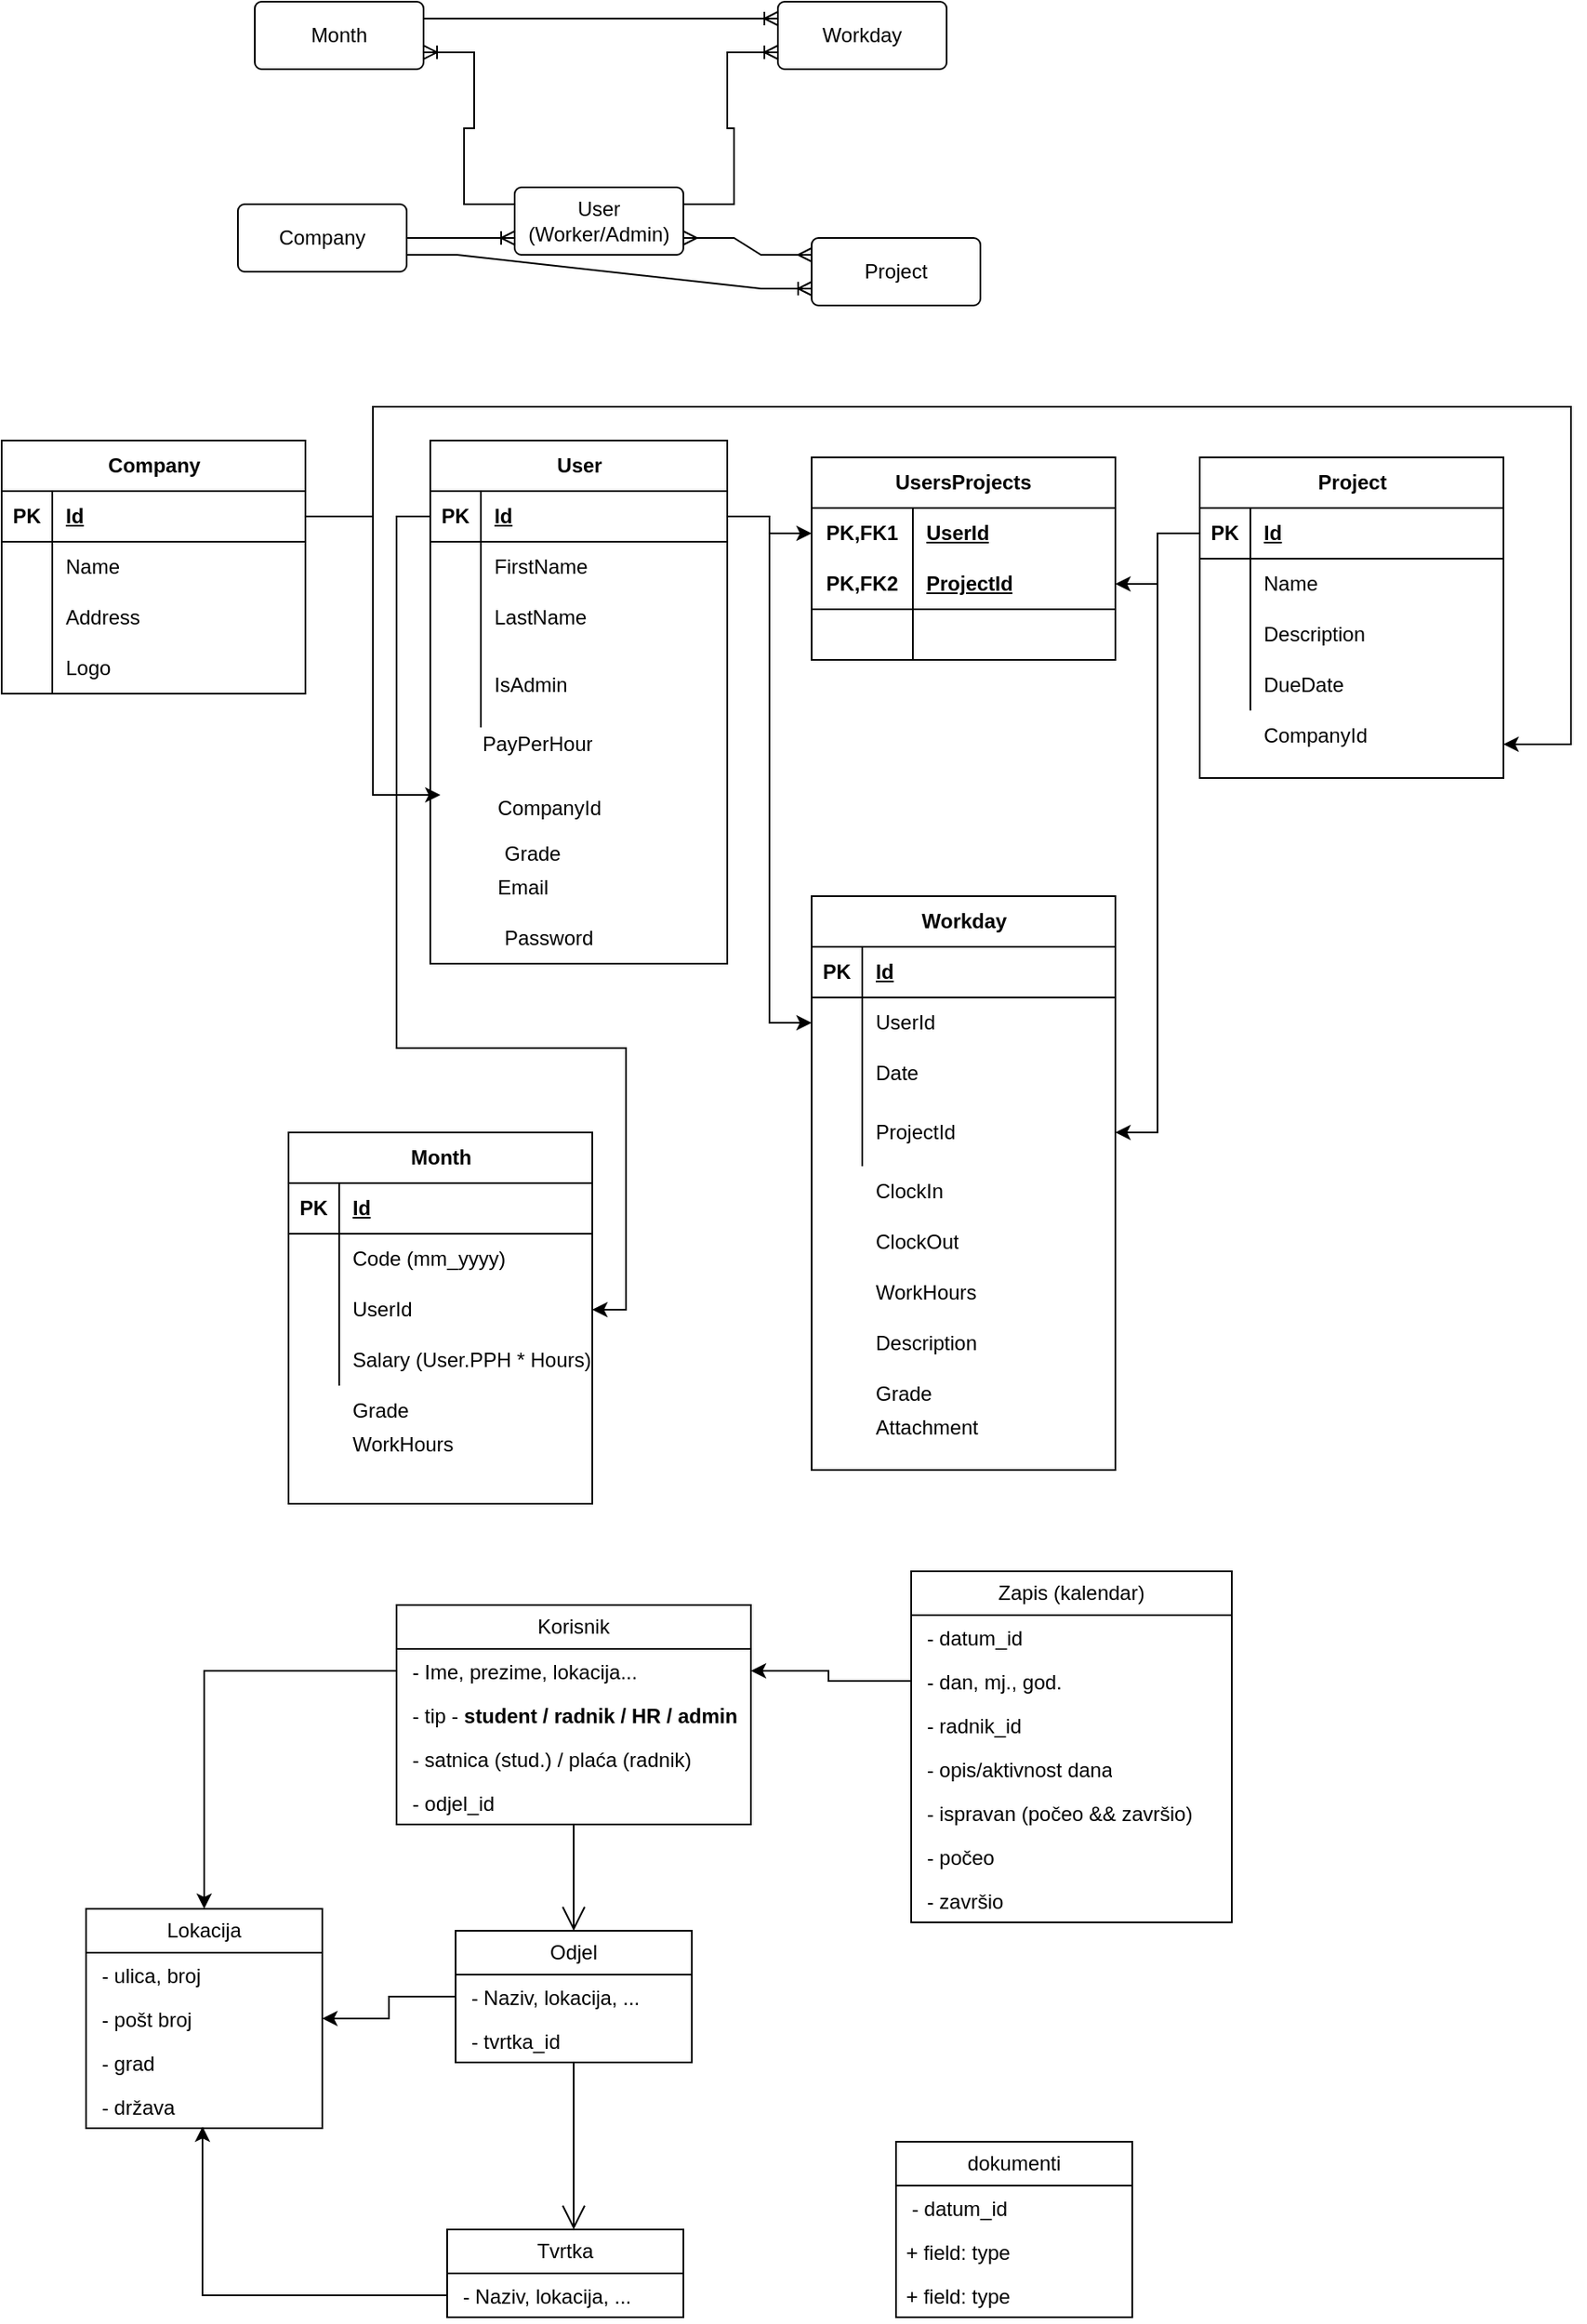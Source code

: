 <mxfile version="21.0.2" type="device"><diagram id="C5RBs43oDa-KdzZeNtuy" name="Page-1"><mxGraphModel dx="1045" dy="1723" grid="1" gridSize="10" guides="1" tooltips="1" connect="1" arrows="1" fold="1" page="1" pageScale="1" pageWidth="827" pageHeight="1169" math="0" shadow="0"><root><mxCell id="WIyWlLk6GJQsqaUBKTNV-0"/><mxCell id="WIyWlLk6GJQsqaUBKTNV-1" parent="WIyWlLk6GJQsqaUBKTNV-0"/><mxCell id="T-mCNKy-rI528gst6yOr-0" value="Korisnik" style="swimlane;fontStyle=0;childLayout=stackLayout;horizontal=1;startSize=26;fillColor=none;horizontalStack=0;resizeParent=1;resizeParentMax=0;resizeLast=0;collapsible=1;marginBottom=0;whiteSpace=wrap;html=1;" parent="WIyWlLk6GJQsqaUBKTNV-1" vertex="1"><mxGeometry x="234" y="-150" width="210" height="130" as="geometry"/></mxCell><mxCell id="T-mCNKy-rI528gst6yOr-1" value="&amp;nbsp;- Ime, prezime, lokacija..." style="text;strokeColor=none;fillColor=none;align=left;verticalAlign=top;spacingLeft=4;spacingRight=4;overflow=hidden;rotatable=0;points=[[0,0.5],[1,0.5]];portConstraint=eastwest;whiteSpace=wrap;html=1;" parent="T-mCNKy-rI528gst6yOr-0" vertex="1"><mxGeometry y="26" width="210" height="26" as="geometry"/></mxCell><mxCell id="T-mCNKy-rI528gst6yOr-2" value="&amp;nbsp;- tip - &lt;b&gt;student&amp;nbsp;/&amp;nbsp;&lt;/b&gt;&lt;b&gt;radnik / HR / admin&lt;/b&gt;" style="text;strokeColor=none;fillColor=none;align=left;verticalAlign=top;spacingLeft=4;spacingRight=4;overflow=hidden;rotatable=0;points=[[0,0.5],[1,0.5]];portConstraint=eastwest;whiteSpace=wrap;html=1;" parent="T-mCNKy-rI528gst6yOr-0" vertex="1"><mxGeometry y="52" width="210" height="26" as="geometry"/></mxCell><mxCell id="T-mCNKy-rI528gst6yOr-15" value="&amp;nbsp;- satnica (stud.) / plaća (radnik)" style="text;strokeColor=none;fillColor=none;align=left;verticalAlign=top;spacingLeft=4;spacingRight=4;overflow=hidden;rotatable=0;points=[[0,0.5],[1,0.5]];portConstraint=eastwest;whiteSpace=wrap;html=1;" parent="T-mCNKy-rI528gst6yOr-0" vertex="1"><mxGeometry y="78" width="210" height="26" as="geometry"/></mxCell><mxCell id="T-mCNKy-rI528gst6yOr-3" value="&amp;nbsp;- odjel_id" style="text;strokeColor=none;fillColor=none;align=left;verticalAlign=top;spacingLeft=4;spacingRight=4;overflow=hidden;rotatable=0;points=[[0,0.5],[1,0.5]];portConstraint=eastwest;whiteSpace=wrap;html=1;" parent="T-mCNKy-rI528gst6yOr-0" vertex="1"><mxGeometry y="104" width="210" height="26" as="geometry"/></mxCell><mxCell id="T-mCNKy-rI528gst6yOr-4" value="Odjel" style="swimlane;fontStyle=0;childLayout=stackLayout;horizontal=1;startSize=26;fillColor=none;horizontalStack=0;resizeParent=1;resizeParentMax=0;resizeLast=0;collapsible=1;marginBottom=0;whiteSpace=wrap;html=1;" parent="WIyWlLk6GJQsqaUBKTNV-1" vertex="1"><mxGeometry x="269" y="43" width="140" height="78" as="geometry"/></mxCell><mxCell id="T-mCNKy-rI528gst6yOr-5" value="&amp;nbsp;- Naziv, lokacija, ..." style="text;strokeColor=none;fillColor=none;align=left;verticalAlign=top;spacingLeft=4;spacingRight=4;overflow=hidden;rotatable=0;points=[[0,0.5],[1,0.5]];portConstraint=eastwest;whiteSpace=wrap;html=1;" parent="T-mCNKy-rI528gst6yOr-4" vertex="1"><mxGeometry y="26" width="140" height="26" as="geometry"/></mxCell><mxCell id="T-mCNKy-rI528gst6yOr-6" value="&amp;nbsp;- tvrtka_id" style="text;strokeColor=none;fillColor=none;align=left;verticalAlign=top;spacingLeft=4;spacingRight=4;overflow=hidden;rotatable=0;points=[[0,0.5],[1,0.5]];portConstraint=eastwest;whiteSpace=wrap;html=1;" parent="T-mCNKy-rI528gst6yOr-4" vertex="1"><mxGeometry y="52" width="140" height="26" as="geometry"/></mxCell><mxCell id="T-mCNKy-rI528gst6yOr-10" value="" style="endArrow=open;endFill=1;endSize=12;html=1;rounded=0;" parent="WIyWlLk6GJQsqaUBKTNV-1" source="T-mCNKy-rI528gst6yOr-3" target="T-mCNKy-rI528gst6yOr-4" edge="1"><mxGeometry width="160" relative="1" as="geometry"><mxPoint x="384" y="30" as="sourcePoint"/><mxPoint x="794" y="180" as="targetPoint"/><Array as="points"/></mxGeometry></mxCell><mxCell id="T-mCNKy-rI528gst6yOr-11" value="Tvrtka" style="swimlane;fontStyle=0;childLayout=stackLayout;horizontal=1;startSize=26;fillColor=none;horizontalStack=0;resizeParent=1;resizeParentMax=0;resizeLast=0;collapsible=1;marginBottom=0;whiteSpace=wrap;html=1;" parent="WIyWlLk6GJQsqaUBKTNV-1" vertex="1"><mxGeometry x="264" y="220" width="140" height="52" as="geometry"/></mxCell><mxCell id="T-mCNKy-rI528gst6yOr-12" value="&amp;nbsp;- Naziv, lokacija, ..." style="text;strokeColor=none;fillColor=none;align=left;verticalAlign=top;spacingLeft=4;spacingRight=4;overflow=hidden;rotatable=0;points=[[0,0.5],[1,0.5]];portConstraint=eastwest;whiteSpace=wrap;html=1;" parent="T-mCNKy-rI528gst6yOr-11" vertex="1"><mxGeometry y="26" width="140" height="26" as="geometry"/></mxCell><mxCell id="T-mCNKy-rI528gst6yOr-16" value="" style="endArrow=open;endFill=1;endSize=12;html=1;rounded=0;" parent="WIyWlLk6GJQsqaUBKTNV-1" source="T-mCNKy-rI528gst6yOr-6" edge="1"><mxGeometry width="160" relative="1" as="geometry"><mxPoint x="409" y="100" as="sourcePoint"/><mxPoint x="339" y="220" as="targetPoint"/><Array as="points"/></mxGeometry></mxCell><mxCell id="T-mCNKy-rI528gst6yOr-17" value="Zapis (kalendar)" style="swimlane;fontStyle=0;childLayout=stackLayout;horizontal=1;startSize=26;fillColor=none;horizontalStack=0;resizeParent=1;resizeParentMax=0;resizeLast=0;collapsible=1;marginBottom=0;whiteSpace=wrap;html=1;" parent="WIyWlLk6GJQsqaUBKTNV-1" vertex="1"><mxGeometry x="539" y="-170" width="190" height="208" as="geometry"/></mxCell><mxCell id="T-mCNKy-rI528gst6yOr-18" value="&amp;nbsp;- datum_id" style="text;strokeColor=none;fillColor=none;align=left;verticalAlign=top;spacingLeft=4;spacingRight=4;overflow=hidden;rotatable=0;points=[[0,0.5],[1,0.5]];portConstraint=eastwest;whiteSpace=wrap;html=1;" parent="T-mCNKy-rI528gst6yOr-17" vertex="1"><mxGeometry y="26" width="190" height="26" as="geometry"/></mxCell><mxCell id="T-mCNKy-rI528gst6yOr-46" value="&amp;nbsp;- dan, mj., god." style="text;strokeColor=none;fillColor=none;align=left;verticalAlign=top;spacingLeft=4;spacingRight=4;overflow=hidden;rotatable=0;points=[[0,0.5],[1,0.5]];portConstraint=eastwest;whiteSpace=wrap;html=1;" parent="T-mCNKy-rI528gst6yOr-17" vertex="1"><mxGeometry y="52" width="190" height="26" as="geometry"/></mxCell><mxCell id="T-mCNKy-rI528gst6yOr-19" value="&amp;nbsp;- radnik_id" style="text;strokeColor=none;fillColor=none;align=left;verticalAlign=top;spacingLeft=4;spacingRight=4;overflow=hidden;rotatable=0;points=[[0,0.5],[1,0.5]];portConstraint=eastwest;whiteSpace=wrap;html=1;" parent="T-mCNKy-rI528gst6yOr-17" vertex="1"><mxGeometry y="78" width="190" height="26" as="geometry"/></mxCell><mxCell id="T-mCNKy-rI528gst6yOr-20" value="&amp;nbsp;- opis/aktivnost dana" style="text;strokeColor=none;fillColor=none;align=left;verticalAlign=top;spacingLeft=4;spacingRight=4;overflow=hidden;rotatable=0;points=[[0,0.5],[1,0.5]];portConstraint=eastwest;whiteSpace=wrap;html=1;" parent="T-mCNKy-rI528gst6yOr-17" vertex="1"><mxGeometry y="104" width="190" height="26" as="geometry"/></mxCell><mxCell id="T-mCNKy-rI528gst6yOr-47" value="&amp;nbsp;- ispravan (počeo &amp;amp;&amp;amp; završio)" style="text;strokeColor=none;fillColor=none;align=left;verticalAlign=top;spacingLeft=4;spacingRight=4;overflow=hidden;rotatable=0;points=[[0,0.5],[1,0.5]];portConstraint=eastwest;whiteSpace=wrap;html=1;" parent="T-mCNKy-rI528gst6yOr-17" vertex="1"><mxGeometry y="130" width="190" height="26" as="geometry"/></mxCell><mxCell id="T-mCNKy-rI528gst6yOr-48" value="&amp;nbsp;- počeo" style="text;strokeColor=none;fillColor=none;align=left;verticalAlign=top;spacingLeft=4;spacingRight=4;overflow=hidden;rotatable=0;points=[[0,0.5],[1,0.5]];portConstraint=eastwest;whiteSpace=wrap;html=1;" parent="T-mCNKy-rI528gst6yOr-17" vertex="1"><mxGeometry y="156" width="190" height="26" as="geometry"/></mxCell><mxCell id="T-mCNKy-rI528gst6yOr-49" value="&amp;nbsp;- završio" style="text;strokeColor=none;fillColor=none;align=left;verticalAlign=top;spacingLeft=4;spacingRight=4;overflow=hidden;rotatable=0;points=[[0,0.5],[1,0.5]];portConstraint=eastwest;whiteSpace=wrap;html=1;" parent="T-mCNKy-rI528gst6yOr-17" vertex="1"><mxGeometry y="182" width="190" height="26" as="geometry"/></mxCell><mxCell id="T-mCNKy-rI528gst6yOr-26" value="Lokacija" style="swimlane;fontStyle=0;childLayout=stackLayout;horizontal=1;startSize=26;fillColor=none;horizontalStack=0;resizeParent=1;resizeParentMax=0;resizeLast=0;collapsible=1;marginBottom=0;whiteSpace=wrap;html=1;" parent="WIyWlLk6GJQsqaUBKTNV-1" vertex="1"><mxGeometry x="50" y="30" width="140" height="130" as="geometry"/></mxCell><mxCell id="T-mCNKy-rI528gst6yOr-39" value="&amp;nbsp;- ulica, broj" style="text;strokeColor=none;fillColor=none;align=left;verticalAlign=top;spacingLeft=4;spacingRight=4;overflow=hidden;rotatable=0;points=[[0,0.5],[1,0.5]];portConstraint=eastwest;whiteSpace=wrap;html=1;" parent="T-mCNKy-rI528gst6yOr-26" vertex="1"><mxGeometry y="26" width="140" height="26" as="geometry"/></mxCell><mxCell id="T-mCNKy-rI528gst6yOr-28" value="&amp;nbsp;- pošt broj" style="text;strokeColor=none;fillColor=none;align=left;verticalAlign=top;spacingLeft=4;spacingRight=4;overflow=hidden;rotatable=0;points=[[0,0.5],[1,0.5]];portConstraint=eastwest;whiteSpace=wrap;html=1;" parent="T-mCNKy-rI528gst6yOr-26" vertex="1"><mxGeometry y="52" width="140" height="26" as="geometry"/></mxCell><mxCell id="T-mCNKy-rI528gst6yOr-29" value="&amp;nbsp;- grad" style="text;strokeColor=none;fillColor=none;align=left;verticalAlign=top;spacingLeft=4;spacingRight=4;overflow=hidden;rotatable=0;points=[[0,0.5],[1,0.5]];portConstraint=eastwest;whiteSpace=wrap;html=1;" parent="T-mCNKy-rI528gst6yOr-26" vertex="1"><mxGeometry y="78" width="140" height="26" as="geometry"/></mxCell><mxCell id="T-mCNKy-rI528gst6yOr-30" value="&amp;nbsp;- država" style="text;strokeColor=none;fillColor=none;align=left;verticalAlign=top;spacingLeft=4;spacingRight=4;overflow=hidden;rotatable=0;points=[[0,0.5],[1,0.5]];portConstraint=eastwest;whiteSpace=wrap;html=1;" parent="T-mCNKy-rI528gst6yOr-26" vertex="1"><mxGeometry y="104" width="140" height="26" as="geometry"/></mxCell><mxCell id="T-mCNKy-rI528gst6yOr-34" style="edgeStyle=orthogonalEdgeStyle;rounded=0;orthogonalLoop=1;jettySize=auto;html=1;exitX=0;exitY=0.5;exitDx=0;exitDy=0;" parent="WIyWlLk6GJQsqaUBKTNV-1" source="T-mCNKy-rI528gst6yOr-19" target="T-mCNKy-rI528gst6yOr-1" edge="1"><mxGeometry relative="1" as="geometry"><Array as="points"><mxPoint x="490" y="-105"/><mxPoint x="490" y="-111"/></Array></mxGeometry></mxCell><mxCell id="T-mCNKy-rI528gst6yOr-35" style="edgeStyle=orthogonalEdgeStyle;rounded=0;orthogonalLoop=1;jettySize=auto;html=1;exitX=0;exitY=0.5;exitDx=0;exitDy=0;entryX=0.5;entryY=0;entryDx=0;entryDy=0;" parent="WIyWlLk6GJQsqaUBKTNV-1" source="T-mCNKy-rI528gst6yOr-1" target="T-mCNKy-rI528gst6yOr-26" edge="1"><mxGeometry relative="1" as="geometry"/></mxCell><mxCell id="T-mCNKy-rI528gst6yOr-36" style="edgeStyle=orthogonalEdgeStyle;rounded=0;orthogonalLoop=1;jettySize=auto;html=1;exitX=0;exitY=0.5;exitDx=0;exitDy=0;" parent="WIyWlLk6GJQsqaUBKTNV-1" source="T-mCNKy-rI528gst6yOr-5" target="T-mCNKy-rI528gst6yOr-26" edge="1"><mxGeometry relative="1" as="geometry"/></mxCell><mxCell id="T-mCNKy-rI528gst6yOr-38" style="edgeStyle=orthogonalEdgeStyle;rounded=0;orthogonalLoop=1;jettySize=auto;html=1;exitX=0;exitY=0.5;exitDx=0;exitDy=0;entryX=0.493;entryY=0.962;entryDx=0;entryDy=0;entryPerimeter=0;" parent="WIyWlLk6GJQsqaUBKTNV-1" source="T-mCNKy-rI528gst6yOr-12" target="T-mCNKy-rI528gst6yOr-30" edge="1"><mxGeometry relative="1" as="geometry"/></mxCell><mxCell id="T-mCNKy-rI528gst6yOr-40" value="dokumenti" style="swimlane;fontStyle=0;childLayout=stackLayout;horizontal=1;startSize=26;fillColor=none;horizontalStack=0;resizeParent=1;resizeParentMax=0;resizeLast=0;collapsible=1;marginBottom=0;whiteSpace=wrap;html=1;" parent="WIyWlLk6GJQsqaUBKTNV-1" vertex="1"><mxGeometry x="530" y="168" width="140" height="104" as="geometry"/></mxCell><mxCell id="T-mCNKy-rI528gst6yOr-41" value="&amp;nbsp;- datum_id" style="text;strokeColor=none;fillColor=none;align=left;verticalAlign=top;spacingLeft=4;spacingRight=4;overflow=hidden;rotatable=0;points=[[0,0.5],[1,0.5]];portConstraint=eastwest;whiteSpace=wrap;html=1;" parent="T-mCNKy-rI528gst6yOr-40" vertex="1"><mxGeometry y="26" width="140" height="26" as="geometry"/></mxCell><mxCell id="T-mCNKy-rI528gst6yOr-42" value="+ field: type" style="text;strokeColor=none;fillColor=none;align=left;verticalAlign=top;spacingLeft=4;spacingRight=4;overflow=hidden;rotatable=0;points=[[0,0.5],[1,0.5]];portConstraint=eastwest;whiteSpace=wrap;html=1;" parent="T-mCNKy-rI528gst6yOr-40" vertex="1"><mxGeometry y="52" width="140" height="26" as="geometry"/></mxCell><mxCell id="T-mCNKy-rI528gst6yOr-43" value="+ field: type" style="text;strokeColor=none;fillColor=none;align=left;verticalAlign=top;spacingLeft=4;spacingRight=4;overflow=hidden;rotatable=0;points=[[0,0.5],[1,0.5]];portConstraint=eastwest;whiteSpace=wrap;html=1;" parent="T-mCNKy-rI528gst6yOr-40" vertex="1"><mxGeometry y="78" width="140" height="26" as="geometry"/></mxCell><mxCell id="g5kkNxIwvgTfwJWUN9l8-0" value="Company" style="rounded=1;arcSize=10;whiteSpace=wrap;html=1;align=center;" parent="WIyWlLk6GJQsqaUBKTNV-1" vertex="1"><mxGeometry x="140" y="-980" width="100" height="40" as="geometry"/></mxCell><mxCell id="g5kkNxIwvgTfwJWUN9l8-1" value="User (Worker/Admin)" style="rounded=1;arcSize=10;whiteSpace=wrap;html=1;align=center;" parent="WIyWlLk6GJQsqaUBKTNV-1" vertex="1"><mxGeometry x="304" y="-990" width="100" height="40" as="geometry"/></mxCell><mxCell id="g5kkNxIwvgTfwJWUN9l8-2" value="Workday" style="rounded=1;arcSize=10;whiteSpace=wrap;html=1;align=center;" parent="WIyWlLk6GJQsqaUBKTNV-1" vertex="1"><mxGeometry x="460" y="-1100" width="100" height="40" as="geometry"/></mxCell><mxCell id="g5kkNxIwvgTfwJWUN9l8-3" value="Month" style="rounded=1;arcSize=10;whiteSpace=wrap;html=1;align=center;" parent="WIyWlLk6GJQsqaUBKTNV-1" vertex="1"><mxGeometry x="150" y="-1100" width="100" height="40" as="geometry"/></mxCell><mxCell id="g5kkNxIwvgTfwJWUN9l8-4" value="Project" style="rounded=1;arcSize=10;whiteSpace=wrap;html=1;align=center;" parent="WIyWlLk6GJQsqaUBKTNV-1" vertex="1"><mxGeometry x="480" y="-960" width="100" height="40" as="geometry"/></mxCell><mxCell id="g5kkNxIwvgTfwJWUN9l8-5" value="" style="edgeStyle=entityRelationEdgeStyle;fontSize=12;html=1;endArrow=ERoneToMany;rounded=0;exitX=1;exitY=0.5;exitDx=0;exitDy=0;entryX=0;entryY=0.75;entryDx=0;entryDy=0;" parent="WIyWlLk6GJQsqaUBKTNV-1" source="g5kkNxIwvgTfwJWUN9l8-0" target="g5kkNxIwvgTfwJWUN9l8-1" edge="1"><mxGeometry width="100" height="100" relative="1" as="geometry"><mxPoint x="410" y="-850" as="sourcePoint"/><mxPoint x="300" y="-960" as="targetPoint"/></mxGeometry></mxCell><mxCell id="g5kkNxIwvgTfwJWUN9l8-6" value="" style="edgeStyle=entityRelationEdgeStyle;fontSize=12;html=1;endArrow=ERmany;startArrow=ERmany;rounded=0;entryX=0;entryY=0.25;entryDx=0;entryDy=0;exitX=1;exitY=0.75;exitDx=0;exitDy=0;" parent="WIyWlLk6GJQsqaUBKTNV-1" source="g5kkNxIwvgTfwJWUN9l8-1" target="g5kkNxIwvgTfwJWUN9l8-4" edge="1"><mxGeometry width="100" height="100" relative="1" as="geometry"><mxPoint x="410" y="-850" as="sourcePoint"/><mxPoint x="510" y="-950" as="targetPoint"/></mxGeometry></mxCell><mxCell id="g5kkNxIwvgTfwJWUN9l8-9" value="" style="edgeStyle=entityRelationEdgeStyle;fontSize=12;html=1;endArrow=ERoneToMany;rounded=0;exitX=1;exitY=0.25;exitDx=0;exitDy=0;entryX=0;entryY=0.75;entryDx=0;entryDy=0;" parent="WIyWlLk6GJQsqaUBKTNV-1" source="g5kkNxIwvgTfwJWUN9l8-1" target="g5kkNxIwvgTfwJWUN9l8-2" edge="1"><mxGeometry width="100" height="100" relative="1" as="geometry"><mxPoint x="410" y="-850" as="sourcePoint"/><mxPoint x="410" y="-1070" as="targetPoint"/></mxGeometry></mxCell><mxCell id="g5kkNxIwvgTfwJWUN9l8-10" value="" style="edgeStyle=entityRelationEdgeStyle;fontSize=12;html=1;endArrow=ERoneToMany;rounded=0;exitX=1;exitY=0.25;exitDx=0;exitDy=0;entryX=0;entryY=0.25;entryDx=0;entryDy=0;" parent="WIyWlLk6GJQsqaUBKTNV-1" source="g5kkNxIwvgTfwJWUN9l8-3" target="g5kkNxIwvgTfwJWUN9l8-2" edge="1"><mxGeometry width="100" height="100" relative="1" as="geometry"><mxPoint x="410" y="-850" as="sourcePoint"/><mxPoint x="440" y="-1090" as="targetPoint"/></mxGeometry></mxCell><mxCell id="g5kkNxIwvgTfwJWUN9l8-12" value="" style="edgeStyle=entityRelationEdgeStyle;fontSize=12;html=1;endArrow=ERoneToMany;rounded=0;exitX=0;exitY=0.25;exitDx=0;exitDy=0;entryX=1;entryY=0.75;entryDx=0;entryDy=0;" parent="WIyWlLk6GJQsqaUBKTNV-1" source="g5kkNxIwvgTfwJWUN9l8-1" target="g5kkNxIwvgTfwJWUN9l8-3" edge="1"><mxGeometry width="100" height="100" relative="1" as="geometry"><mxPoint x="410" y="-850" as="sourcePoint"/><mxPoint x="510" y="-950" as="targetPoint"/></mxGeometry></mxCell><mxCell id="g5kkNxIwvgTfwJWUN9l8-13" value="Company" style="shape=table;startSize=30;container=1;collapsible=1;childLayout=tableLayout;fixedRows=1;rowLines=0;fontStyle=1;align=center;resizeLast=1;html=1;" parent="WIyWlLk6GJQsqaUBKTNV-1" vertex="1"><mxGeometry y="-840" width="180" height="150" as="geometry"/></mxCell><mxCell id="g5kkNxIwvgTfwJWUN9l8-14" value="" style="shape=tableRow;horizontal=0;startSize=0;swimlaneHead=0;swimlaneBody=0;fillColor=none;collapsible=0;dropTarget=0;points=[[0,0.5],[1,0.5]];portConstraint=eastwest;top=0;left=0;right=0;bottom=1;" parent="g5kkNxIwvgTfwJWUN9l8-13" vertex="1"><mxGeometry y="30" width="180" height="30" as="geometry"/></mxCell><mxCell id="g5kkNxIwvgTfwJWUN9l8-15" value="PK" style="shape=partialRectangle;connectable=0;fillColor=none;top=0;left=0;bottom=0;right=0;fontStyle=1;overflow=hidden;whiteSpace=wrap;html=1;" parent="g5kkNxIwvgTfwJWUN9l8-14" vertex="1"><mxGeometry width="30" height="30" as="geometry"><mxRectangle width="30" height="30" as="alternateBounds"/></mxGeometry></mxCell><mxCell id="g5kkNxIwvgTfwJWUN9l8-16" value="Id" style="shape=partialRectangle;connectable=0;fillColor=none;top=0;left=0;bottom=0;right=0;align=left;spacingLeft=6;fontStyle=5;overflow=hidden;whiteSpace=wrap;html=1;" parent="g5kkNxIwvgTfwJWUN9l8-14" vertex="1"><mxGeometry x="30" width="150" height="30" as="geometry"><mxRectangle width="150" height="30" as="alternateBounds"/></mxGeometry></mxCell><mxCell id="g5kkNxIwvgTfwJWUN9l8-17" value="" style="shape=tableRow;horizontal=0;startSize=0;swimlaneHead=0;swimlaneBody=0;fillColor=none;collapsible=0;dropTarget=0;points=[[0,0.5],[1,0.5]];portConstraint=eastwest;top=0;left=0;right=0;bottom=0;" parent="g5kkNxIwvgTfwJWUN9l8-13" vertex="1"><mxGeometry y="60" width="180" height="30" as="geometry"/></mxCell><mxCell id="g5kkNxIwvgTfwJWUN9l8-18" value="" style="shape=partialRectangle;connectable=0;fillColor=none;top=0;left=0;bottom=0;right=0;editable=1;overflow=hidden;whiteSpace=wrap;html=1;" parent="g5kkNxIwvgTfwJWUN9l8-17" vertex="1"><mxGeometry width="30" height="30" as="geometry"><mxRectangle width="30" height="30" as="alternateBounds"/></mxGeometry></mxCell><mxCell id="g5kkNxIwvgTfwJWUN9l8-19" value="Name" style="shape=partialRectangle;connectable=0;fillColor=none;top=0;left=0;bottom=0;right=0;align=left;spacingLeft=6;overflow=hidden;whiteSpace=wrap;html=1;" parent="g5kkNxIwvgTfwJWUN9l8-17" vertex="1"><mxGeometry x="30" width="150" height="30" as="geometry"><mxRectangle width="150" height="30" as="alternateBounds"/></mxGeometry></mxCell><mxCell id="g5kkNxIwvgTfwJWUN9l8-20" value="" style="shape=tableRow;horizontal=0;startSize=0;swimlaneHead=0;swimlaneBody=0;fillColor=none;collapsible=0;dropTarget=0;points=[[0,0.5],[1,0.5]];portConstraint=eastwest;top=0;left=0;right=0;bottom=0;" parent="g5kkNxIwvgTfwJWUN9l8-13" vertex="1"><mxGeometry y="90" width="180" height="30" as="geometry"/></mxCell><mxCell id="g5kkNxIwvgTfwJWUN9l8-21" value="" style="shape=partialRectangle;connectable=0;fillColor=none;top=0;left=0;bottom=0;right=0;editable=1;overflow=hidden;whiteSpace=wrap;html=1;" parent="g5kkNxIwvgTfwJWUN9l8-20" vertex="1"><mxGeometry width="30" height="30" as="geometry"><mxRectangle width="30" height="30" as="alternateBounds"/></mxGeometry></mxCell><mxCell id="g5kkNxIwvgTfwJWUN9l8-22" value="Address" style="shape=partialRectangle;connectable=0;fillColor=none;top=0;left=0;bottom=0;right=0;align=left;spacingLeft=6;overflow=hidden;whiteSpace=wrap;html=1;" parent="g5kkNxIwvgTfwJWUN9l8-20" vertex="1"><mxGeometry x="30" width="150" height="30" as="geometry"><mxRectangle width="150" height="30" as="alternateBounds"/></mxGeometry></mxCell><mxCell id="g5kkNxIwvgTfwJWUN9l8-23" value="" style="shape=tableRow;horizontal=0;startSize=0;swimlaneHead=0;swimlaneBody=0;fillColor=none;collapsible=0;dropTarget=0;points=[[0,0.5],[1,0.5]];portConstraint=eastwest;top=0;left=0;right=0;bottom=0;" parent="g5kkNxIwvgTfwJWUN9l8-13" vertex="1"><mxGeometry y="120" width="180" height="30" as="geometry"/></mxCell><mxCell id="g5kkNxIwvgTfwJWUN9l8-24" value="" style="shape=partialRectangle;connectable=0;fillColor=none;top=0;left=0;bottom=0;right=0;editable=1;overflow=hidden;whiteSpace=wrap;html=1;" parent="g5kkNxIwvgTfwJWUN9l8-23" vertex="1"><mxGeometry width="30" height="30" as="geometry"><mxRectangle width="30" height="30" as="alternateBounds"/></mxGeometry></mxCell><mxCell id="g5kkNxIwvgTfwJWUN9l8-25" value="Logo" style="shape=partialRectangle;connectable=0;fillColor=none;top=0;left=0;bottom=0;right=0;align=left;spacingLeft=6;overflow=hidden;whiteSpace=wrap;html=1;" parent="g5kkNxIwvgTfwJWUN9l8-23" vertex="1"><mxGeometry x="30" width="150" height="30" as="geometry"><mxRectangle width="150" height="30" as="alternateBounds"/></mxGeometry></mxCell><mxCell id="g5kkNxIwvgTfwJWUN9l8-26" value="User" style="shape=table;startSize=30;container=1;collapsible=1;childLayout=tableLayout;fixedRows=1;rowLines=0;fontStyle=1;align=center;resizeLast=1;html=1;" parent="WIyWlLk6GJQsqaUBKTNV-1" vertex="1"><mxGeometry x="254" y="-840" width="176" height="310" as="geometry"/></mxCell><mxCell id="g5kkNxIwvgTfwJWUN9l8-27" value="" style="shape=tableRow;horizontal=0;startSize=0;swimlaneHead=0;swimlaneBody=0;fillColor=none;collapsible=0;dropTarget=0;points=[[0,0.5],[1,0.5]];portConstraint=eastwest;top=0;left=0;right=0;bottom=1;" parent="g5kkNxIwvgTfwJWUN9l8-26" vertex="1"><mxGeometry y="30" width="176" height="30" as="geometry"/></mxCell><mxCell id="g5kkNxIwvgTfwJWUN9l8-28" value="PK" style="shape=partialRectangle;connectable=0;fillColor=none;top=0;left=0;bottom=0;right=0;fontStyle=1;overflow=hidden;whiteSpace=wrap;html=1;" parent="g5kkNxIwvgTfwJWUN9l8-27" vertex="1"><mxGeometry width="30" height="30" as="geometry"><mxRectangle width="30" height="30" as="alternateBounds"/></mxGeometry></mxCell><mxCell id="g5kkNxIwvgTfwJWUN9l8-29" value="Id" style="shape=partialRectangle;connectable=0;fillColor=none;top=0;left=0;bottom=0;right=0;align=left;spacingLeft=6;fontStyle=5;overflow=hidden;whiteSpace=wrap;html=1;" parent="g5kkNxIwvgTfwJWUN9l8-27" vertex="1"><mxGeometry x="30" width="146" height="30" as="geometry"><mxRectangle width="146" height="30" as="alternateBounds"/></mxGeometry></mxCell><mxCell id="g5kkNxIwvgTfwJWUN9l8-30" value="" style="shape=tableRow;horizontal=0;startSize=0;swimlaneHead=0;swimlaneBody=0;fillColor=none;collapsible=0;dropTarget=0;points=[[0,0.5],[1,0.5]];portConstraint=eastwest;top=0;left=0;right=0;bottom=0;" parent="g5kkNxIwvgTfwJWUN9l8-26" vertex="1"><mxGeometry y="60" width="176" height="30" as="geometry"/></mxCell><mxCell id="g5kkNxIwvgTfwJWUN9l8-31" value="" style="shape=partialRectangle;connectable=0;fillColor=none;top=0;left=0;bottom=0;right=0;editable=1;overflow=hidden;whiteSpace=wrap;html=1;" parent="g5kkNxIwvgTfwJWUN9l8-30" vertex="1"><mxGeometry width="30" height="30" as="geometry"><mxRectangle width="30" height="30" as="alternateBounds"/></mxGeometry></mxCell><mxCell id="g5kkNxIwvgTfwJWUN9l8-32" value="FirstName" style="shape=partialRectangle;connectable=0;fillColor=none;top=0;left=0;bottom=0;right=0;align=left;spacingLeft=6;overflow=hidden;whiteSpace=wrap;html=1;" parent="g5kkNxIwvgTfwJWUN9l8-30" vertex="1"><mxGeometry x="30" width="146" height="30" as="geometry"><mxRectangle width="146" height="30" as="alternateBounds"/></mxGeometry></mxCell><mxCell id="g5kkNxIwvgTfwJWUN9l8-33" value="" style="shape=tableRow;horizontal=0;startSize=0;swimlaneHead=0;swimlaneBody=0;fillColor=none;collapsible=0;dropTarget=0;points=[[0,0.5],[1,0.5]];portConstraint=eastwest;top=0;left=0;right=0;bottom=0;" parent="g5kkNxIwvgTfwJWUN9l8-26" vertex="1"><mxGeometry y="90" width="176" height="30" as="geometry"/></mxCell><mxCell id="g5kkNxIwvgTfwJWUN9l8-34" value="" style="shape=partialRectangle;connectable=0;fillColor=none;top=0;left=0;bottom=0;right=0;editable=1;overflow=hidden;whiteSpace=wrap;html=1;" parent="g5kkNxIwvgTfwJWUN9l8-33" vertex="1"><mxGeometry width="30" height="30" as="geometry"><mxRectangle width="30" height="30" as="alternateBounds"/></mxGeometry></mxCell><mxCell id="g5kkNxIwvgTfwJWUN9l8-35" value="LastName" style="shape=partialRectangle;connectable=0;fillColor=none;top=0;left=0;bottom=0;right=0;align=left;spacingLeft=6;overflow=hidden;whiteSpace=wrap;html=1;" parent="g5kkNxIwvgTfwJWUN9l8-33" vertex="1"><mxGeometry x="30" width="146" height="30" as="geometry"><mxRectangle width="146" height="30" as="alternateBounds"/></mxGeometry></mxCell><mxCell id="g5kkNxIwvgTfwJWUN9l8-36" value="" style="shape=tableRow;horizontal=0;startSize=0;swimlaneHead=0;swimlaneBody=0;fillColor=none;collapsible=0;dropTarget=0;points=[[0,0.5],[1,0.5]];portConstraint=eastwest;top=0;left=0;right=0;bottom=0;" parent="g5kkNxIwvgTfwJWUN9l8-26" vertex="1"><mxGeometry y="120" width="176" height="50" as="geometry"/></mxCell><mxCell id="g5kkNxIwvgTfwJWUN9l8-37" value="" style="shape=partialRectangle;connectable=0;fillColor=none;top=0;left=0;bottom=0;right=0;editable=1;overflow=hidden;whiteSpace=wrap;html=1;" parent="g5kkNxIwvgTfwJWUN9l8-36" vertex="1"><mxGeometry width="30" height="50" as="geometry"><mxRectangle width="30" height="50" as="alternateBounds"/></mxGeometry></mxCell><mxCell id="g5kkNxIwvgTfwJWUN9l8-38" value="IsAdmin" style="shape=partialRectangle;connectable=0;fillColor=none;top=0;left=0;bottom=0;right=0;align=left;spacingLeft=6;overflow=hidden;whiteSpace=wrap;html=1;" parent="g5kkNxIwvgTfwJWUN9l8-36" vertex="1"><mxGeometry x="30" width="146" height="50" as="geometry"><mxRectangle width="146" height="50" as="alternateBounds"/></mxGeometry></mxCell><mxCell id="g5kkNxIwvgTfwJWUN9l8-59" value="UsersProjects" style="shape=table;startSize=30;container=1;collapsible=1;childLayout=tableLayout;fixedRows=1;rowLines=0;fontStyle=1;align=center;resizeLast=1;html=1;whiteSpace=wrap;" parent="WIyWlLk6GJQsqaUBKTNV-1" vertex="1"><mxGeometry x="480" y="-830" width="180" height="120" as="geometry"/></mxCell><mxCell id="g5kkNxIwvgTfwJWUN9l8-60" value="" style="shape=tableRow;horizontal=0;startSize=0;swimlaneHead=0;swimlaneBody=0;fillColor=none;collapsible=0;dropTarget=0;points=[[0,0.5],[1,0.5]];portConstraint=eastwest;top=0;left=0;right=0;bottom=0;html=1;" parent="g5kkNxIwvgTfwJWUN9l8-59" vertex="1"><mxGeometry y="30" width="180" height="30" as="geometry"/></mxCell><mxCell id="g5kkNxIwvgTfwJWUN9l8-61" value="PK,FK1" style="shape=partialRectangle;connectable=0;fillColor=none;top=0;left=0;bottom=0;right=0;fontStyle=1;overflow=hidden;html=1;whiteSpace=wrap;" parent="g5kkNxIwvgTfwJWUN9l8-60" vertex="1"><mxGeometry width="60" height="30" as="geometry"><mxRectangle width="60" height="30" as="alternateBounds"/></mxGeometry></mxCell><mxCell id="g5kkNxIwvgTfwJWUN9l8-62" value="UserId" style="shape=partialRectangle;connectable=0;fillColor=none;top=0;left=0;bottom=0;right=0;align=left;spacingLeft=6;fontStyle=5;overflow=hidden;html=1;whiteSpace=wrap;" parent="g5kkNxIwvgTfwJWUN9l8-60" vertex="1"><mxGeometry x="60" width="120" height="30" as="geometry"><mxRectangle width="120" height="30" as="alternateBounds"/></mxGeometry></mxCell><mxCell id="g5kkNxIwvgTfwJWUN9l8-63" value="" style="shape=tableRow;horizontal=0;startSize=0;swimlaneHead=0;swimlaneBody=0;fillColor=none;collapsible=0;dropTarget=0;points=[[0,0.5],[1,0.5]];portConstraint=eastwest;top=0;left=0;right=0;bottom=1;html=1;" parent="g5kkNxIwvgTfwJWUN9l8-59" vertex="1"><mxGeometry y="60" width="180" height="30" as="geometry"/></mxCell><mxCell id="g5kkNxIwvgTfwJWUN9l8-64" value="PK,FK2" style="shape=partialRectangle;connectable=0;fillColor=none;top=0;left=0;bottom=0;right=0;fontStyle=1;overflow=hidden;html=1;whiteSpace=wrap;" parent="g5kkNxIwvgTfwJWUN9l8-63" vertex="1"><mxGeometry width="60" height="30" as="geometry"><mxRectangle width="60" height="30" as="alternateBounds"/></mxGeometry></mxCell><mxCell id="g5kkNxIwvgTfwJWUN9l8-65" value="ProjectId" style="shape=partialRectangle;connectable=0;fillColor=none;top=0;left=0;bottom=0;right=0;align=left;spacingLeft=6;fontStyle=5;overflow=hidden;html=1;whiteSpace=wrap;" parent="g5kkNxIwvgTfwJWUN9l8-63" vertex="1"><mxGeometry x="60" width="120" height="30" as="geometry"><mxRectangle width="120" height="30" as="alternateBounds"/></mxGeometry></mxCell><mxCell id="g5kkNxIwvgTfwJWUN9l8-66" value="" style="shape=tableRow;horizontal=0;startSize=0;swimlaneHead=0;swimlaneBody=0;fillColor=none;collapsible=0;dropTarget=0;points=[[0,0.5],[1,0.5]];portConstraint=eastwest;top=0;left=0;right=0;bottom=0;html=1;" parent="g5kkNxIwvgTfwJWUN9l8-59" vertex="1"><mxGeometry y="90" width="180" height="30" as="geometry"/></mxCell><mxCell id="g5kkNxIwvgTfwJWUN9l8-67" value="" style="shape=partialRectangle;connectable=0;fillColor=none;top=0;left=0;bottom=0;right=0;editable=1;overflow=hidden;html=1;whiteSpace=wrap;" parent="g5kkNxIwvgTfwJWUN9l8-66" vertex="1"><mxGeometry width="60" height="30" as="geometry"><mxRectangle width="60" height="30" as="alternateBounds"/></mxGeometry></mxCell><mxCell id="g5kkNxIwvgTfwJWUN9l8-68" value="" style="shape=partialRectangle;connectable=0;fillColor=none;top=0;left=0;bottom=0;right=0;align=left;spacingLeft=6;overflow=hidden;html=1;whiteSpace=wrap;" parent="g5kkNxIwvgTfwJWUN9l8-66" vertex="1"><mxGeometry x="60" width="120" height="30" as="geometry"><mxRectangle width="120" height="30" as="alternateBounds"/></mxGeometry></mxCell><mxCell id="g5kkNxIwvgTfwJWUN9l8-88" value="Project" style="shape=table;startSize=30;container=1;collapsible=1;childLayout=tableLayout;fixedRows=1;rowLines=0;fontStyle=1;align=center;resizeLast=1;html=1;" parent="WIyWlLk6GJQsqaUBKTNV-1" vertex="1"><mxGeometry x="710" y="-830" width="180" height="190" as="geometry"/></mxCell><mxCell id="g5kkNxIwvgTfwJWUN9l8-89" value="" style="shape=tableRow;horizontal=0;startSize=0;swimlaneHead=0;swimlaneBody=0;fillColor=none;collapsible=0;dropTarget=0;points=[[0,0.5],[1,0.5]];portConstraint=eastwest;top=0;left=0;right=0;bottom=1;" parent="g5kkNxIwvgTfwJWUN9l8-88" vertex="1"><mxGeometry y="30" width="180" height="30" as="geometry"/></mxCell><mxCell id="g5kkNxIwvgTfwJWUN9l8-90" value="PK" style="shape=partialRectangle;connectable=0;fillColor=none;top=0;left=0;bottom=0;right=0;fontStyle=1;overflow=hidden;whiteSpace=wrap;html=1;" parent="g5kkNxIwvgTfwJWUN9l8-89" vertex="1"><mxGeometry width="30" height="30" as="geometry"><mxRectangle width="30" height="30" as="alternateBounds"/></mxGeometry></mxCell><mxCell id="g5kkNxIwvgTfwJWUN9l8-91" value="Id" style="shape=partialRectangle;connectable=0;fillColor=none;top=0;left=0;bottom=0;right=0;align=left;spacingLeft=6;fontStyle=5;overflow=hidden;whiteSpace=wrap;html=1;" parent="g5kkNxIwvgTfwJWUN9l8-89" vertex="1"><mxGeometry x="30" width="150" height="30" as="geometry"><mxRectangle width="150" height="30" as="alternateBounds"/></mxGeometry></mxCell><mxCell id="g5kkNxIwvgTfwJWUN9l8-92" value="" style="shape=tableRow;horizontal=0;startSize=0;swimlaneHead=0;swimlaneBody=0;fillColor=none;collapsible=0;dropTarget=0;points=[[0,0.5],[1,0.5]];portConstraint=eastwest;top=0;left=0;right=0;bottom=0;" parent="g5kkNxIwvgTfwJWUN9l8-88" vertex="1"><mxGeometry y="60" width="180" height="30" as="geometry"/></mxCell><mxCell id="g5kkNxIwvgTfwJWUN9l8-93" value="" style="shape=partialRectangle;connectable=0;fillColor=none;top=0;left=0;bottom=0;right=0;editable=1;overflow=hidden;whiteSpace=wrap;html=1;" parent="g5kkNxIwvgTfwJWUN9l8-92" vertex="1"><mxGeometry width="30" height="30" as="geometry"><mxRectangle width="30" height="30" as="alternateBounds"/></mxGeometry></mxCell><mxCell id="g5kkNxIwvgTfwJWUN9l8-94" value="Name" style="shape=partialRectangle;connectable=0;fillColor=none;top=0;left=0;bottom=0;right=0;align=left;spacingLeft=6;overflow=hidden;whiteSpace=wrap;html=1;" parent="g5kkNxIwvgTfwJWUN9l8-92" vertex="1"><mxGeometry x="30" width="150" height="30" as="geometry"><mxRectangle width="150" height="30" as="alternateBounds"/></mxGeometry></mxCell><mxCell id="g5kkNxIwvgTfwJWUN9l8-95" value="" style="shape=tableRow;horizontal=0;startSize=0;swimlaneHead=0;swimlaneBody=0;fillColor=none;collapsible=0;dropTarget=0;points=[[0,0.5],[1,0.5]];portConstraint=eastwest;top=0;left=0;right=0;bottom=0;" parent="g5kkNxIwvgTfwJWUN9l8-88" vertex="1"><mxGeometry y="90" width="180" height="30" as="geometry"/></mxCell><mxCell id="g5kkNxIwvgTfwJWUN9l8-96" value="" style="shape=partialRectangle;connectable=0;fillColor=none;top=0;left=0;bottom=0;right=0;editable=1;overflow=hidden;whiteSpace=wrap;html=1;" parent="g5kkNxIwvgTfwJWUN9l8-95" vertex="1"><mxGeometry width="30" height="30" as="geometry"><mxRectangle width="30" height="30" as="alternateBounds"/></mxGeometry></mxCell><mxCell id="g5kkNxIwvgTfwJWUN9l8-97" value="Description" style="shape=partialRectangle;connectable=0;fillColor=none;top=0;left=0;bottom=0;right=0;align=left;spacingLeft=6;overflow=hidden;whiteSpace=wrap;html=1;" parent="g5kkNxIwvgTfwJWUN9l8-95" vertex="1"><mxGeometry x="30" width="150" height="30" as="geometry"><mxRectangle width="150" height="30" as="alternateBounds"/></mxGeometry></mxCell><mxCell id="g5kkNxIwvgTfwJWUN9l8-98" value="" style="shape=tableRow;horizontal=0;startSize=0;swimlaneHead=0;swimlaneBody=0;fillColor=none;collapsible=0;dropTarget=0;points=[[0,0.5],[1,0.5]];portConstraint=eastwest;top=0;left=0;right=0;bottom=0;" parent="g5kkNxIwvgTfwJWUN9l8-88" vertex="1"><mxGeometry y="120" width="180" height="30" as="geometry"/></mxCell><mxCell id="g5kkNxIwvgTfwJWUN9l8-99" value="" style="shape=partialRectangle;connectable=0;fillColor=none;top=0;left=0;bottom=0;right=0;editable=1;overflow=hidden;whiteSpace=wrap;html=1;" parent="g5kkNxIwvgTfwJWUN9l8-98" vertex="1"><mxGeometry width="30" height="30" as="geometry"><mxRectangle width="30" height="30" as="alternateBounds"/></mxGeometry></mxCell><mxCell id="g5kkNxIwvgTfwJWUN9l8-100" value="DueDate" style="shape=partialRectangle;connectable=0;fillColor=none;top=0;left=0;bottom=0;right=0;align=left;spacingLeft=6;overflow=hidden;whiteSpace=wrap;html=1;" parent="g5kkNxIwvgTfwJWUN9l8-98" vertex="1"><mxGeometry x="30" width="150" height="30" as="geometry"><mxRectangle width="150" height="30" as="alternateBounds"/></mxGeometry></mxCell><mxCell id="g5kkNxIwvgTfwJWUN9l8-102" value="" style="shape=tableRow;horizontal=0;startSize=0;swimlaneHead=0;swimlaneBody=0;fillColor=none;collapsible=0;dropTarget=0;points=[[0,0.5],[1,0.5]];portConstraint=eastwest;top=0;left=0;right=0;bottom=0;" parent="WIyWlLk6GJQsqaUBKTNV-1" vertex="1"><mxGeometry x="264" y="-670" width="176" height="40" as="geometry"/></mxCell><mxCell id="g5kkNxIwvgTfwJWUN9l8-103" value="" style="shape=partialRectangle;connectable=0;fillColor=none;top=0;left=0;bottom=0;right=0;editable=1;overflow=hidden;whiteSpace=wrap;html=1;" parent="g5kkNxIwvgTfwJWUN9l8-102" vertex="1"><mxGeometry width="30" height="50" as="geometry"><mxRectangle width="30" height="50" as="alternateBounds"/></mxGeometry></mxCell><mxCell id="g5kkNxIwvgTfwJWUN9l8-104" value="PayPerHour" style="shape=partialRectangle;connectable=0;fillColor=none;top=0;left=0;bottom=0;right=0;align=left;spacingLeft=6;overflow=hidden;whiteSpace=wrap;html=1;" parent="g5kkNxIwvgTfwJWUN9l8-102" vertex="1"><mxGeometry x="13" width="150" height="20" as="geometry"><mxRectangle width="150" height="50" as="alternateBounds"/></mxGeometry></mxCell><mxCell id="g5kkNxIwvgTfwJWUN9l8-107" style="edgeStyle=orthogonalEdgeStyle;rounded=0;orthogonalLoop=1;jettySize=auto;html=1;exitX=0;exitY=0.5;exitDx=0;exitDy=0;entryX=1;entryY=0.5;entryDx=0;entryDy=0;" parent="WIyWlLk6GJQsqaUBKTNV-1" source="g5kkNxIwvgTfwJWUN9l8-89" target="g5kkNxIwvgTfwJWUN9l8-63" edge="1"><mxGeometry relative="1" as="geometry"/></mxCell><mxCell id="g5kkNxIwvgTfwJWUN9l8-108" style="edgeStyle=orthogonalEdgeStyle;rounded=0;orthogonalLoop=1;jettySize=auto;html=1;entryX=0;entryY=0.5;entryDx=0;entryDy=0;" parent="WIyWlLk6GJQsqaUBKTNV-1" source="g5kkNxIwvgTfwJWUN9l8-27" target="g5kkNxIwvgTfwJWUN9l8-60" edge="1"><mxGeometry relative="1" as="geometry"/></mxCell><mxCell id="g5kkNxIwvgTfwJWUN9l8-109" value="" style="shape=tableRow;horizontal=0;startSize=0;swimlaneHead=0;swimlaneBody=0;fillColor=none;collapsible=0;dropTarget=0;points=[[0,0.5],[1,0.5]];portConstraint=eastwest;top=0;left=0;right=0;bottom=0;" parent="WIyWlLk6GJQsqaUBKTNV-1" vertex="1"><mxGeometry x="260" y="-650" width="176" height="40" as="geometry"/></mxCell><mxCell id="g5kkNxIwvgTfwJWUN9l8-110" value="" style="shape=partialRectangle;connectable=0;fillColor=none;top=0;left=0;bottom=0;right=0;editable=1;overflow=hidden;whiteSpace=wrap;html=1;" parent="g5kkNxIwvgTfwJWUN9l8-109" vertex="1"><mxGeometry width="30" height="50" as="geometry"><mxRectangle width="30" height="50" as="alternateBounds"/></mxGeometry></mxCell><mxCell id="g5kkNxIwvgTfwJWUN9l8-111" value="CompanyId" style="shape=partialRectangle;connectable=0;fillColor=none;top=0;left=0;bottom=0;right=0;align=left;spacingLeft=6;overflow=hidden;whiteSpace=wrap;html=1;" parent="g5kkNxIwvgTfwJWUN9l8-109" vertex="1"><mxGeometry x="26" y="15" width="150" height="25" as="geometry"><mxRectangle width="150" height="50" as="alternateBounds"/></mxGeometry></mxCell><mxCell id="g5kkNxIwvgTfwJWUN9l8-112" style="edgeStyle=orthogonalEdgeStyle;rounded=0;orthogonalLoop=1;jettySize=auto;html=1;entryX=0;entryY=0.5;entryDx=0;entryDy=0;" parent="WIyWlLk6GJQsqaUBKTNV-1" source="g5kkNxIwvgTfwJWUN9l8-14" target="g5kkNxIwvgTfwJWUN9l8-109" edge="1"><mxGeometry relative="1" as="geometry"/></mxCell><mxCell id="g5kkNxIwvgTfwJWUN9l8-113" value="Workday" style="shape=table;startSize=30;container=1;collapsible=1;childLayout=tableLayout;fixedRows=1;rowLines=0;fontStyle=1;align=center;resizeLast=1;html=1;" parent="WIyWlLk6GJQsqaUBKTNV-1" vertex="1"><mxGeometry x="480" y="-570" width="180" height="340" as="geometry"/></mxCell><mxCell id="g5kkNxIwvgTfwJWUN9l8-114" value="" style="shape=tableRow;horizontal=0;startSize=0;swimlaneHead=0;swimlaneBody=0;fillColor=none;collapsible=0;dropTarget=0;points=[[0,0.5],[1,0.5]];portConstraint=eastwest;top=0;left=0;right=0;bottom=1;" parent="g5kkNxIwvgTfwJWUN9l8-113" vertex="1"><mxGeometry y="30" width="180" height="30" as="geometry"/></mxCell><mxCell id="g5kkNxIwvgTfwJWUN9l8-115" value="PK" style="shape=partialRectangle;connectable=0;fillColor=none;top=0;left=0;bottom=0;right=0;fontStyle=1;overflow=hidden;whiteSpace=wrap;html=1;" parent="g5kkNxIwvgTfwJWUN9l8-114" vertex="1"><mxGeometry width="30" height="30" as="geometry"><mxRectangle width="30" height="30" as="alternateBounds"/></mxGeometry></mxCell><mxCell id="g5kkNxIwvgTfwJWUN9l8-116" value="Id" style="shape=partialRectangle;connectable=0;fillColor=none;top=0;left=0;bottom=0;right=0;align=left;spacingLeft=6;fontStyle=5;overflow=hidden;whiteSpace=wrap;html=1;" parent="g5kkNxIwvgTfwJWUN9l8-114" vertex="1"><mxGeometry x="30" width="150" height="30" as="geometry"><mxRectangle width="150" height="30" as="alternateBounds"/></mxGeometry></mxCell><mxCell id="g5kkNxIwvgTfwJWUN9l8-117" value="" style="shape=tableRow;horizontal=0;startSize=0;swimlaneHead=0;swimlaneBody=0;fillColor=none;collapsible=0;dropTarget=0;points=[[0,0.5],[1,0.5]];portConstraint=eastwest;top=0;left=0;right=0;bottom=0;" parent="g5kkNxIwvgTfwJWUN9l8-113" vertex="1"><mxGeometry y="60" width="180" height="30" as="geometry"/></mxCell><mxCell id="g5kkNxIwvgTfwJWUN9l8-118" value="" style="shape=partialRectangle;connectable=0;fillColor=none;top=0;left=0;bottom=0;right=0;editable=1;overflow=hidden;whiteSpace=wrap;html=1;" parent="g5kkNxIwvgTfwJWUN9l8-117" vertex="1"><mxGeometry width="30" height="30" as="geometry"><mxRectangle width="30" height="30" as="alternateBounds"/></mxGeometry></mxCell><mxCell id="g5kkNxIwvgTfwJWUN9l8-119" value="UserId" style="shape=partialRectangle;connectable=0;fillColor=none;top=0;left=0;bottom=0;right=0;align=left;spacingLeft=6;overflow=hidden;whiteSpace=wrap;html=1;" parent="g5kkNxIwvgTfwJWUN9l8-117" vertex="1"><mxGeometry x="30" width="150" height="30" as="geometry"><mxRectangle width="150" height="30" as="alternateBounds"/></mxGeometry></mxCell><mxCell id="g5kkNxIwvgTfwJWUN9l8-120" value="" style="shape=tableRow;horizontal=0;startSize=0;swimlaneHead=0;swimlaneBody=0;fillColor=none;collapsible=0;dropTarget=0;points=[[0,0.5],[1,0.5]];portConstraint=eastwest;top=0;left=0;right=0;bottom=0;" parent="g5kkNxIwvgTfwJWUN9l8-113" vertex="1"><mxGeometry y="90" width="180" height="30" as="geometry"/></mxCell><mxCell id="g5kkNxIwvgTfwJWUN9l8-121" value="" style="shape=partialRectangle;connectable=0;fillColor=none;top=0;left=0;bottom=0;right=0;editable=1;overflow=hidden;whiteSpace=wrap;html=1;" parent="g5kkNxIwvgTfwJWUN9l8-120" vertex="1"><mxGeometry width="30" height="30" as="geometry"><mxRectangle width="30" height="30" as="alternateBounds"/></mxGeometry></mxCell><mxCell id="g5kkNxIwvgTfwJWUN9l8-122" value="Date" style="shape=partialRectangle;connectable=0;fillColor=none;top=0;left=0;bottom=0;right=0;align=left;spacingLeft=6;overflow=hidden;whiteSpace=wrap;html=1;" parent="g5kkNxIwvgTfwJWUN9l8-120" vertex="1"><mxGeometry x="30" width="150" height="30" as="geometry"><mxRectangle width="150" height="30" as="alternateBounds"/></mxGeometry></mxCell><mxCell id="g5kkNxIwvgTfwJWUN9l8-123" value="" style="shape=tableRow;horizontal=0;startSize=0;swimlaneHead=0;swimlaneBody=0;fillColor=none;collapsible=0;dropTarget=0;points=[[0,0.5],[1,0.5]];portConstraint=eastwest;top=0;left=0;right=0;bottom=0;" parent="g5kkNxIwvgTfwJWUN9l8-113" vertex="1"><mxGeometry y="120" width="180" height="40" as="geometry"/></mxCell><mxCell id="g5kkNxIwvgTfwJWUN9l8-124" value="" style="shape=partialRectangle;connectable=0;fillColor=none;top=0;left=0;bottom=0;right=0;editable=1;overflow=hidden;whiteSpace=wrap;html=1;" parent="g5kkNxIwvgTfwJWUN9l8-123" vertex="1"><mxGeometry width="30" height="40" as="geometry"><mxRectangle width="30" height="40" as="alternateBounds"/></mxGeometry></mxCell><mxCell id="g5kkNxIwvgTfwJWUN9l8-125" value="ProjectId" style="shape=partialRectangle;connectable=0;fillColor=none;top=0;left=0;bottom=0;right=0;align=left;spacingLeft=6;overflow=hidden;whiteSpace=wrap;html=1;" parent="g5kkNxIwvgTfwJWUN9l8-123" vertex="1"><mxGeometry x="30" width="150" height="40" as="geometry"><mxRectangle width="150" height="40" as="alternateBounds"/></mxGeometry></mxCell><mxCell id="g5kkNxIwvgTfwJWUN9l8-126" style="edgeStyle=orthogonalEdgeStyle;rounded=0;orthogonalLoop=1;jettySize=auto;html=1;entryX=0;entryY=0.5;entryDx=0;entryDy=0;" parent="WIyWlLk6GJQsqaUBKTNV-1" source="g5kkNxIwvgTfwJWUN9l8-27" target="g5kkNxIwvgTfwJWUN9l8-117" edge="1"><mxGeometry relative="1" as="geometry"/></mxCell><mxCell id="g5kkNxIwvgTfwJWUN9l8-127" value="ClockIn" style="shape=partialRectangle;connectable=0;fillColor=none;top=0;left=0;bottom=0;right=0;align=left;spacingLeft=6;overflow=hidden;whiteSpace=wrap;html=1;" parent="WIyWlLk6GJQsqaUBKTNV-1" vertex="1"><mxGeometry x="510" y="-410" width="150" height="30" as="geometry"><mxRectangle width="150" height="30" as="alternateBounds"/></mxGeometry></mxCell><mxCell id="g5kkNxIwvgTfwJWUN9l8-128" value="ClockOut" style="shape=partialRectangle;connectable=0;fillColor=none;top=0;left=0;bottom=0;right=0;align=left;spacingLeft=6;overflow=hidden;whiteSpace=wrap;html=1;" parent="WIyWlLk6GJQsqaUBKTNV-1" vertex="1"><mxGeometry x="510" y="-380" width="150" height="30" as="geometry"><mxRectangle width="150" height="30" as="alternateBounds"/></mxGeometry></mxCell><mxCell id="g5kkNxIwvgTfwJWUN9l8-129" value="WorkHours" style="shape=partialRectangle;connectable=0;fillColor=none;top=0;left=0;bottom=0;right=0;align=left;spacingLeft=6;overflow=hidden;whiteSpace=wrap;html=1;" parent="WIyWlLk6GJQsqaUBKTNV-1" vertex="1"><mxGeometry x="510" y="-350" width="150" height="30" as="geometry"><mxRectangle width="150" height="30" as="alternateBounds"/></mxGeometry></mxCell><mxCell id="g5kkNxIwvgTfwJWUN9l8-130" style="edgeStyle=orthogonalEdgeStyle;rounded=0;orthogonalLoop=1;jettySize=auto;html=1;entryX=1;entryY=0.5;entryDx=0;entryDy=0;" parent="WIyWlLk6GJQsqaUBKTNV-1" source="g5kkNxIwvgTfwJWUN9l8-89" target="g5kkNxIwvgTfwJWUN9l8-123" edge="1"><mxGeometry relative="1" as="geometry"/></mxCell><mxCell id="g5kkNxIwvgTfwJWUN9l8-131" value="Month" style="shape=table;startSize=30;container=1;collapsible=1;childLayout=tableLayout;fixedRows=1;rowLines=0;fontStyle=1;align=center;resizeLast=1;html=1;" parent="WIyWlLk6GJQsqaUBKTNV-1" vertex="1"><mxGeometry x="170" y="-430" width="180" height="220" as="geometry"/></mxCell><mxCell id="g5kkNxIwvgTfwJWUN9l8-132" value="" style="shape=tableRow;horizontal=0;startSize=0;swimlaneHead=0;swimlaneBody=0;fillColor=none;collapsible=0;dropTarget=0;points=[[0,0.5],[1,0.5]];portConstraint=eastwest;top=0;left=0;right=0;bottom=1;" parent="g5kkNxIwvgTfwJWUN9l8-131" vertex="1"><mxGeometry y="30" width="180" height="30" as="geometry"/></mxCell><mxCell id="g5kkNxIwvgTfwJWUN9l8-133" value="PK" style="shape=partialRectangle;connectable=0;fillColor=none;top=0;left=0;bottom=0;right=0;fontStyle=1;overflow=hidden;whiteSpace=wrap;html=1;" parent="g5kkNxIwvgTfwJWUN9l8-132" vertex="1"><mxGeometry width="30" height="30" as="geometry"><mxRectangle width="30" height="30" as="alternateBounds"/></mxGeometry></mxCell><mxCell id="g5kkNxIwvgTfwJWUN9l8-134" value="Id" style="shape=partialRectangle;connectable=0;fillColor=none;top=0;left=0;bottom=0;right=0;align=left;spacingLeft=6;fontStyle=5;overflow=hidden;whiteSpace=wrap;html=1;" parent="g5kkNxIwvgTfwJWUN9l8-132" vertex="1"><mxGeometry x="30" width="150" height="30" as="geometry"><mxRectangle width="150" height="30" as="alternateBounds"/></mxGeometry></mxCell><mxCell id="g5kkNxIwvgTfwJWUN9l8-135" value="" style="shape=tableRow;horizontal=0;startSize=0;swimlaneHead=0;swimlaneBody=0;fillColor=none;collapsible=0;dropTarget=0;points=[[0,0.5],[1,0.5]];portConstraint=eastwest;top=0;left=0;right=0;bottom=0;" parent="g5kkNxIwvgTfwJWUN9l8-131" vertex="1"><mxGeometry y="60" width="180" height="30" as="geometry"/></mxCell><mxCell id="g5kkNxIwvgTfwJWUN9l8-136" value="" style="shape=partialRectangle;connectable=0;fillColor=none;top=0;left=0;bottom=0;right=0;editable=1;overflow=hidden;whiteSpace=wrap;html=1;" parent="g5kkNxIwvgTfwJWUN9l8-135" vertex="1"><mxGeometry width="30" height="30" as="geometry"><mxRectangle width="30" height="30" as="alternateBounds"/></mxGeometry></mxCell><mxCell id="g5kkNxIwvgTfwJWUN9l8-137" value="Code (mm_yyyy)" style="shape=partialRectangle;connectable=0;fillColor=none;top=0;left=0;bottom=0;right=0;align=left;spacingLeft=6;overflow=hidden;whiteSpace=wrap;html=1;" parent="g5kkNxIwvgTfwJWUN9l8-135" vertex="1"><mxGeometry x="30" width="150" height="30" as="geometry"><mxRectangle width="150" height="30" as="alternateBounds"/></mxGeometry></mxCell><mxCell id="g5kkNxIwvgTfwJWUN9l8-138" value="" style="shape=tableRow;horizontal=0;startSize=0;swimlaneHead=0;swimlaneBody=0;fillColor=none;collapsible=0;dropTarget=0;points=[[0,0.5],[1,0.5]];portConstraint=eastwest;top=0;left=0;right=0;bottom=0;" parent="g5kkNxIwvgTfwJWUN9l8-131" vertex="1"><mxGeometry y="90" width="180" height="30" as="geometry"/></mxCell><mxCell id="g5kkNxIwvgTfwJWUN9l8-139" value="" style="shape=partialRectangle;connectable=0;fillColor=none;top=0;left=0;bottom=0;right=0;editable=1;overflow=hidden;whiteSpace=wrap;html=1;" parent="g5kkNxIwvgTfwJWUN9l8-138" vertex="1"><mxGeometry width="30" height="30" as="geometry"><mxRectangle width="30" height="30" as="alternateBounds"/></mxGeometry></mxCell><mxCell id="g5kkNxIwvgTfwJWUN9l8-140" value="UserId" style="shape=partialRectangle;connectable=0;fillColor=none;top=0;left=0;bottom=0;right=0;align=left;spacingLeft=6;overflow=hidden;whiteSpace=wrap;html=1;" parent="g5kkNxIwvgTfwJWUN9l8-138" vertex="1"><mxGeometry x="30" width="150" height="30" as="geometry"><mxRectangle width="150" height="30" as="alternateBounds"/></mxGeometry></mxCell><mxCell id="g5kkNxIwvgTfwJWUN9l8-141" value="" style="shape=tableRow;horizontal=0;startSize=0;swimlaneHead=0;swimlaneBody=0;fillColor=none;collapsible=0;dropTarget=0;points=[[0,0.5],[1,0.5]];portConstraint=eastwest;top=0;left=0;right=0;bottom=0;" parent="g5kkNxIwvgTfwJWUN9l8-131" vertex="1"><mxGeometry y="120" width="180" height="30" as="geometry"/></mxCell><mxCell id="g5kkNxIwvgTfwJWUN9l8-142" value="" style="shape=partialRectangle;connectable=0;fillColor=none;top=0;left=0;bottom=0;right=0;editable=1;overflow=hidden;whiteSpace=wrap;html=1;" parent="g5kkNxIwvgTfwJWUN9l8-141" vertex="1"><mxGeometry width="30" height="30" as="geometry"><mxRectangle width="30" height="30" as="alternateBounds"/></mxGeometry></mxCell><mxCell id="g5kkNxIwvgTfwJWUN9l8-143" value="Salary (User.PPH * Hours)" style="shape=partialRectangle;connectable=0;fillColor=none;top=0;left=0;bottom=0;right=0;align=left;spacingLeft=6;overflow=hidden;whiteSpace=wrap;html=1;" parent="g5kkNxIwvgTfwJWUN9l8-141" vertex="1"><mxGeometry x="30" width="150" height="30" as="geometry"><mxRectangle width="150" height="30" as="alternateBounds"/></mxGeometry></mxCell><mxCell id="g5kkNxIwvgTfwJWUN9l8-144" style="edgeStyle=orthogonalEdgeStyle;rounded=0;orthogonalLoop=1;jettySize=auto;html=1;entryX=1;entryY=0.5;entryDx=0;entryDy=0;" parent="WIyWlLk6GJQsqaUBKTNV-1" source="g5kkNxIwvgTfwJWUN9l8-27" target="g5kkNxIwvgTfwJWUN9l8-138" edge="1"><mxGeometry relative="1" as="geometry"><Array as="points"><mxPoint x="234" y="-795"/><mxPoint x="234" y="-480"/><mxPoint x="370" y="-480"/><mxPoint x="370" y="-325"/></Array></mxGeometry></mxCell><mxCell id="g5kkNxIwvgTfwJWUN9l8-145" value="Description" style="shape=partialRectangle;connectable=0;fillColor=none;top=0;left=0;bottom=0;right=0;align=left;spacingLeft=6;overflow=hidden;whiteSpace=wrap;html=1;" parent="WIyWlLk6GJQsqaUBKTNV-1" vertex="1"><mxGeometry x="510" y="-320" width="150" height="30" as="geometry"><mxRectangle width="150" height="30" as="alternateBounds"/></mxGeometry></mxCell><mxCell id="g5kkNxIwvgTfwJWUN9l8-146" value="Grade" style="shape=partialRectangle;connectable=0;fillColor=none;top=0;left=0;bottom=0;right=0;align=left;spacingLeft=6;overflow=hidden;whiteSpace=wrap;html=1;" parent="WIyWlLk6GJQsqaUBKTNV-1" vertex="1"><mxGeometry x="510" y="-290" width="150" height="30" as="geometry"><mxRectangle width="150" height="30" as="alternateBounds"/></mxGeometry></mxCell><mxCell id="g5kkNxIwvgTfwJWUN9l8-147" value="Grade" style="shape=partialRectangle;connectable=0;fillColor=none;top=0;left=0;bottom=0;right=0;align=left;spacingLeft=6;overflow=hidden;whiteSpace=wrap;html=1;" parent="WIyWlLk6GJQsqaUBKTNV-1" vertex="1"><mxGeometry x="290" y="-610" width="150" height="30" as="geometry"><mxRectangle width="150" height="30" as="alternateBounds"/></mxGeometry></mxCell><mxCell id="g5kkNxIwvgTfwJWUN9l8-148" value="Grade" style="shape=partialRectangle;connectable=0;fillColor=none;top=0;left=0;bottom=0;right=0;align=left;spacingLeft=6;overflow=hidden;whiteSpace=wrap;html=1;" parent="WIyWlLk6GJQsqaUBKTNV-1" vertex="1"><mxGeometry x="200" y="-280" width="150" height="30" as="geometry"><mxRectangle width="150" height="30" as="alternateBounds"/></mxGeometry></mxCell><mxCell id="g5kkNxIwvgTfwJWUN9l8-151" value="WorkHours" style="shape=partialRectangle;connectable=0;fillColor=none;top=0;left=0;bottom=0;right=0;align=left;spacingLeft=6;overflow=hidden;whiteSpace=wrap;html=1;" parent="WIyWlLk6GJQsqaUBKTNV-1" vertex="1"><mxGeometry x="200" y="-260" width="150" height="30" as="geometry"><mxRectangle width="150" height="30" as="alternateBounds"/></mxGeometry></mxCell><mxCell id="g5kkNxIwvgTfwJWUN9l8-152" value="Attachment" style="shape=partialRectangle;connectable=0;fillColor=none;top=0;left=0;bottom=0;right=0;align=left;spacingLeft=6;overflow=hidden;whiteSpace=wrap;html=1;" parent="WIyWlLk6GJQsqaUBKTNV-1" vertex="1"><mxGeometry x="510" y="-270" width="150" height="30" as="geometry"><mxRectangle width="150" height="30" as="alternateBounds"/></mxGeometry></mxCell><mxCell id="g5kkNxIwvgTfwJWUN9l8-153" value="Email" style="shape=partialRectangle;connectable=0;fillColor=none;top=0;left=0;bottom=0;right=0;align=left;spacingLeft=6;overflow=hidden;whiteSpace=wrap;html=1;" parent="WIyWlLk6GJQsqaUBKTNV-1" vertex="1"><mxGeometry x="286" y="-590" width="150" height="30" as="geometry"><mxRectangle width="150" height="30" as="alternateBounds"/></mxGeometry></mxCell><mxCell id="g5kkNxIwvgTfwJWUN9l8-154" value="Password" style="shape=partialRectangle;connectable=0;fillColor=none;top=0;left=0;bottom=0;right=0;align=left;spacingLeft=6;overflow=hidden;whiteSpace=wrap;html=1;" parent="WIyWlLk6GJQsqaUBKTNV-1" vertex="1"><mxGeometry x="290" y="-560" width="150" height="30" as="geometry"><mxRectangle width="150" height="30" as="alternateBounds"/></mxGeometry></mxCell><mxCell id="cktdvNbNZqS0-KWzULRQ-0" value="" style="edgeStyle=entityRelationEdgeStyle;fontSize=12;html=1;endArrow=ERoneToMany;rounded=0;exitX=1;exitY=0.75;exitDx=0;exitDy=0;entryX=0;entryY=0.75;entryDx=0;entryDy=0;" edge="1" parent="WIyWlLk6GJQsqaUBKTNV-1" source="g5kkNxIwvgTfwJWUN9l8-0" target="g5kkNxIwvgTfwJWUN9l8-4"><mxGeometry width="100" height="100" relative="1" as="geometry"><mxPoint x="340" y="-800" as="sourcePoint"/><mxPoint x="440" y="-900" as="targetPoint"/></mxGeometry></mxCell><mxCell id="cktdvNbNZqS0-KWzULRQ-1" value="CompanyId" style="shape=partialRectangle;connectable=0;fillColor=none;top=0;left=0;bottom=0;right=0;align=left;spacingLeft=6;overflow=hidden;whiteSpace=wrap;html=1;" vertex="1" parent="WIyWlLk6GJQsqaUBKTNV-1"><mxGeometry x="740" y="-680" width="150" height="30" as="geometry"><mxRectangle width="150" height="30" as="alternateBounds"/></mxGeometry></mxCell><mxCell id="cktdvNbNZqS0-KWzULRQ-3" style="edgeStyle=orthogonalEdgeStyle;rounded=0;orthogonalLoop=1;jettySize=auto;html=1;" edge="1" parent="WIyWlLk6GJQsqaUBKTNV-1" source="g5kkNxIwvgTfwJWUN9l8-14"><mxGeometry relative="1" as="geometry"><mxPoint x="890" y="-660" as="targetPoint"/><Array as="points"><mxPoint x="220" y="-795"/><mxPoint x="220" y="-860"/><mxPoint x="930" y="-860"/><mxPoint x="930" y="-660"/></Array></mxGeometry></mxCell></root></mxGraphModel></diagram></mxfile>
